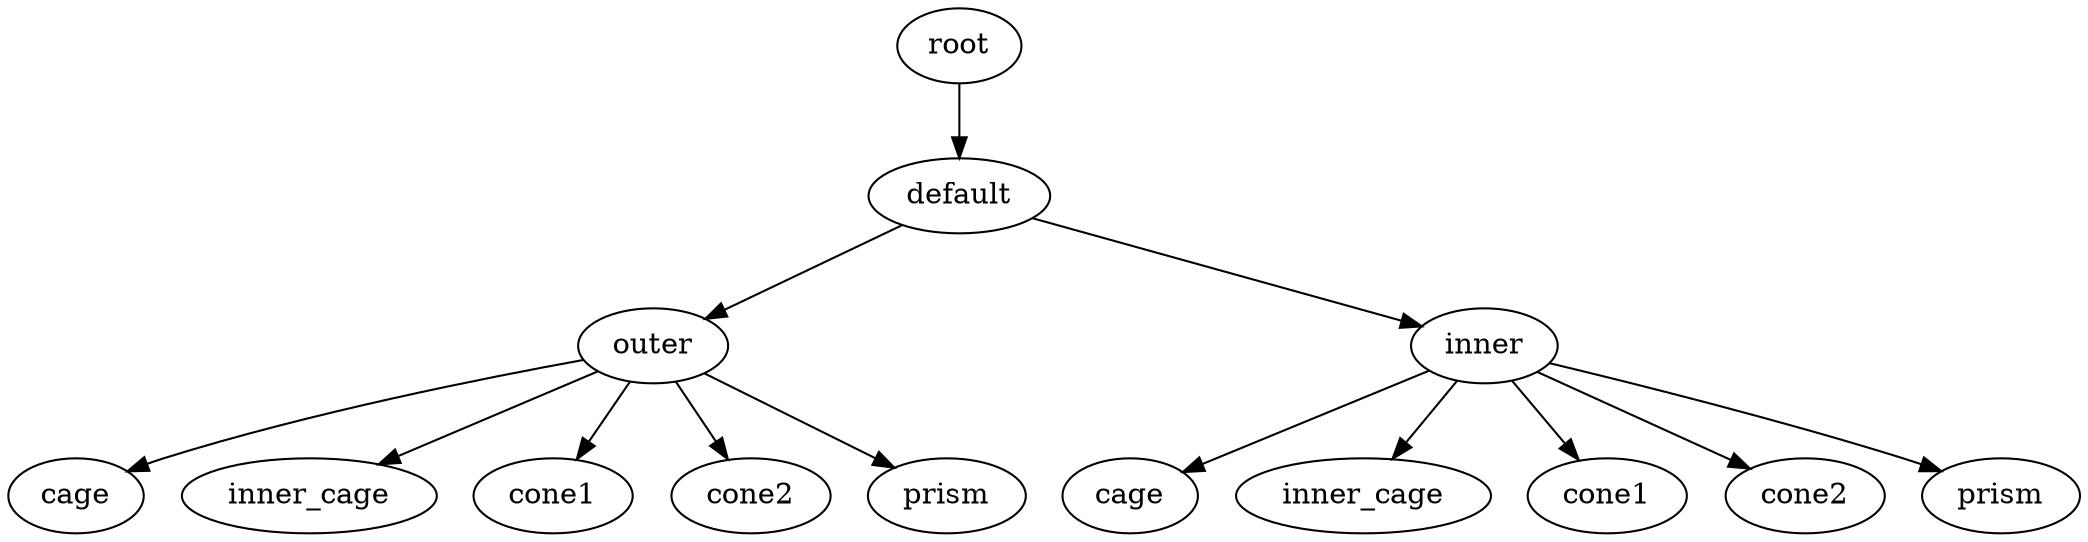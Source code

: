 digraph default {
    root_1 [label="root"];
    default_2 [label="default"];
    outer_3 [label="outer"];
    cage_4 [label="cage"];
    inner_cage_5 [label="inner_cage"];
    cone1_6 [label="cone1"];
    cone2_7 [label="cone2"];
    prism_8 [label="prism"];
    inner_9 [label="inner"];
    cage_10 [label="cage"];
    inner_cage_11 [label="inner_cage"];
    cone1_12 [label="cone1"];
    cone2_13 [label="cone2"];
    prism_14 [label="prism"];
    root_1 -> default_2;
    default_2 -> outer_3;
    outer_3 -> cage_4;
    outer_3 -> inner_cage_5;
    outer_3 -> cone1_6;
    outer_3 -> cone2_7;
    outer_3 -> prism_8;
    default_2 -> inner_9;
    inner_9 -> cage_10;
    inner_9 -> inner_cage_11;
    inner_9 -> cone1_12;
    inner_9 -> cone2_13;
    inner_9 -> prism_14;
}
